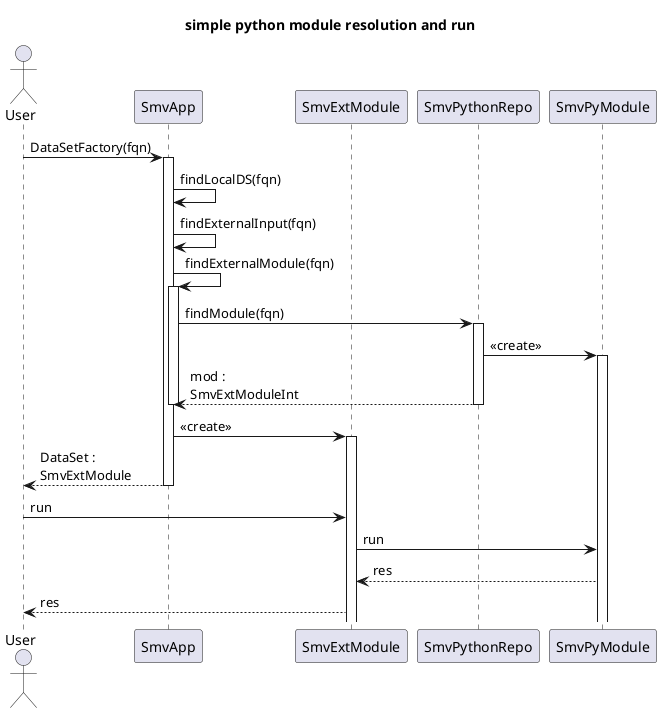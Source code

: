 @startuml
title simple python module resolution and run

Actor User
Participant SmvApp as app
Participant SmvExtModule as extmod
Participant SmvPythonRepo as repo
Participant SmvPyModule as pymod

User -> app : DataSetFactory(fqn)
activate app
  app -> app : findLocalDS(fqn)
  app -> app : findExternalInput(fqn)
  app -> app : findExternalModule(fqn)
  activate app
  app -> repo : findModule(fqn)
    activate repo
      repo -> pymod : <<create>>
      activate pymod
      repo --> app : mod :\nSmvExtModuleInt
    deactivate repo
  deactivate app
  app -> extmod : <<create>>
  activate extmod
  app --> User : DataSet :\nSmvExtModule
deactivate app

User -> extmod : run
extmod -> pymod : run
pymod --> extmod : res
extmod --> User : res

@enduml
